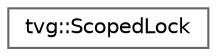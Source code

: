 digraph "类继承关系图"
{
 // LATEX_PDF_SIZE
  bgcolor="transparent";
  edge [fontname=Helvetica,fontsize=10,labelfontname=Helvetica,labelfontsize=10];
  node [fontname=Helvetica,fontsize=10,shape=box,height=0.2,width=0.4];
  rankdir="LR";
  Node0 [id="Node000000",label="tvg::ScopedLock",height=0.2,width=0.4,color="grey40", fillcolor="white", style="filled",URL="$structtvg_1_1_scoped_lock.html",tooltip=" "];
}
